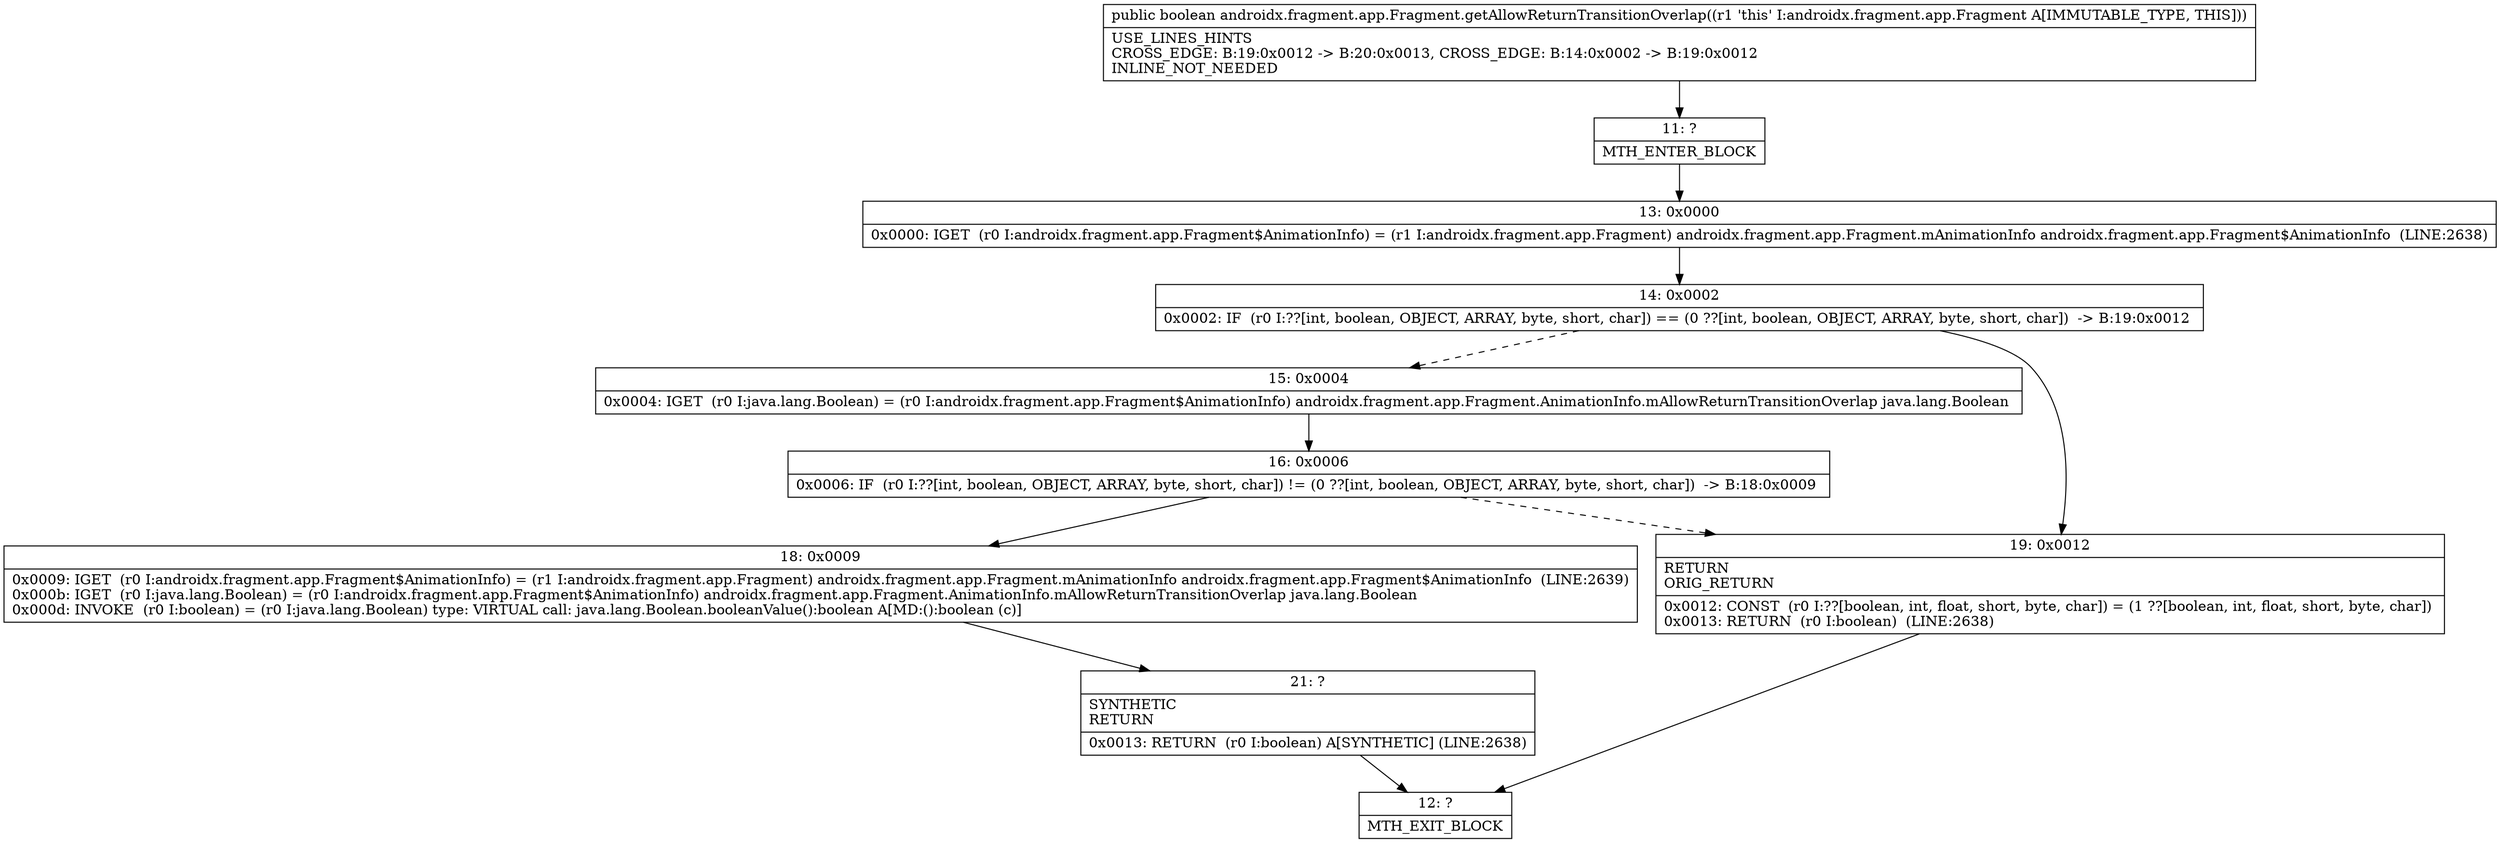 digraph "CFG forandroidx.fragment.app.Fragment.getAllowReturnTransitionOverlap()Z" {
Node_11 [shape=record,label="{11\:\ ?|MTH_ENTER_BLOCK\l}"];
Node_13 [shape=record,label="{13\:\ 0x0000|0x0000: IGET  (r0 I:androidx.fragment.app.Fragment$AnimationInfo) = (r1 I:androidx.fragment.app.Fragment) androidx.fragment.app.Fragment.mAnimationInfo androidx.fragment.app.Fragment$AnimationInfo  (LINE:2638)\l}"];
Node_14 [shape=record,label="{14\:\ 0x0002|0x0002: IF  (r0 I:??[int, boolean, OBJECT, ARRAY, byte, short, char]) == (0 ??[int, boolean, OBJECT, ARRAY, byte, short, char])  \-\> B:19:0x0012 \l}"];
Node_15 [shape=record,label="{15\:\ 0x0004|0x0004: IGET  (r0 I:java.lang.Boolean) = (r0 I:androidx.fragment.app.Fragment$AnimationInfo) androidx.fragment.app.Fragment.AnimationInfo.mAllowReturnTransitionOverlap java.lang.Boolean \l}"];
Node_16 [shape=record,label="{16\:\ 0x0006|0x0006: IF  (r0 I:??[int, boolean, OBJECT, ARRAY, byte, short, char]) != (0 ??[int, boolean, OBJECT, ARRAY, byte, short, char])  \-\> B:18:0x0009 \l}"];
Node_18 [shape=record,label="{18\:\ 0x0009|0x0009: IGET  (r0 I:androidx.fragment.app.Fragment$AnimationInfo) = (r1 I:androidx.fragment.app.Fragment) androidx.fragment.app.Fragment.mAnimationInfo androidx.fragment.app.Fragment$AnimationInfo  (LINE:2639)\l0x000b: IGET  (r0 I:java.lang.Boolean) = (r0 I:androidx.fragment.app.Fragment$AnimationInfo) androidx.fragment.app.Fragment.AnimationInfo.mAllowReturnTransitionOverlap java.lang.Boolean \l0x000d: INVOKE  (r0 I:boolean) = (r0 I:java.lang.Boolean) type: VIRTUAL call: java.lang.Boolean.booleanValue():boolean A[MD:():boolean (c)]\l}"];
Node_21 [shape=record,label="{21\:\ ?|SYNTHETIC\lRETURN\l|0x0013: RETURN  (r0 I:boolean) A[SYNTHETIC] (LINE:2638)\l}"];
Node_12 [shape=record,label="{12\:\ ?|MTH_EXIT_BLOCK\l}"];
Node_19 [shape=record,label="{19\:\ 0x0012|RETURN\lORIG_RETURN\l|0x0012: CONST  (r0 I:??[boolean, int, float, short, byte, char]) = (1 ??[boolean, int, float, short, byte, char]) \l0x0013: RETURN  (r0 I:boolean)  (LINE:2638)\l}"];
MethodNode[shape=record,label="{public boolean androidx.fragment.app.Fragment.getAllowReturnTransitionOverlap((r1 'this' I:androidx.fragment.app.Fragment A[IMMUTABLE_TYPE, THIS]))  | USE_LINES_HINTS\lCROSS_EDGE: B:19:0x0012 \-\> B:20:0x0013, CROSS_EDGE: B:14:0x0002 \-\> B:19:0x0012\lINLINE_NOT_NEEDED\l}"];
MethodNode -> Node_11;Node_11 -> Node_13;
Node_13 -> Node_14;
Node_14 -> Node_15[style=dashed];
Node_14 -> Node_19;
Node_15 -> Node_16;
Node_16 -> Node_18;
Node_16 -> Node_19[style=dashed];
Node_18 -> Node_21;
Node_21 -> Node_12;
Node_19 -> Node_12;
}

